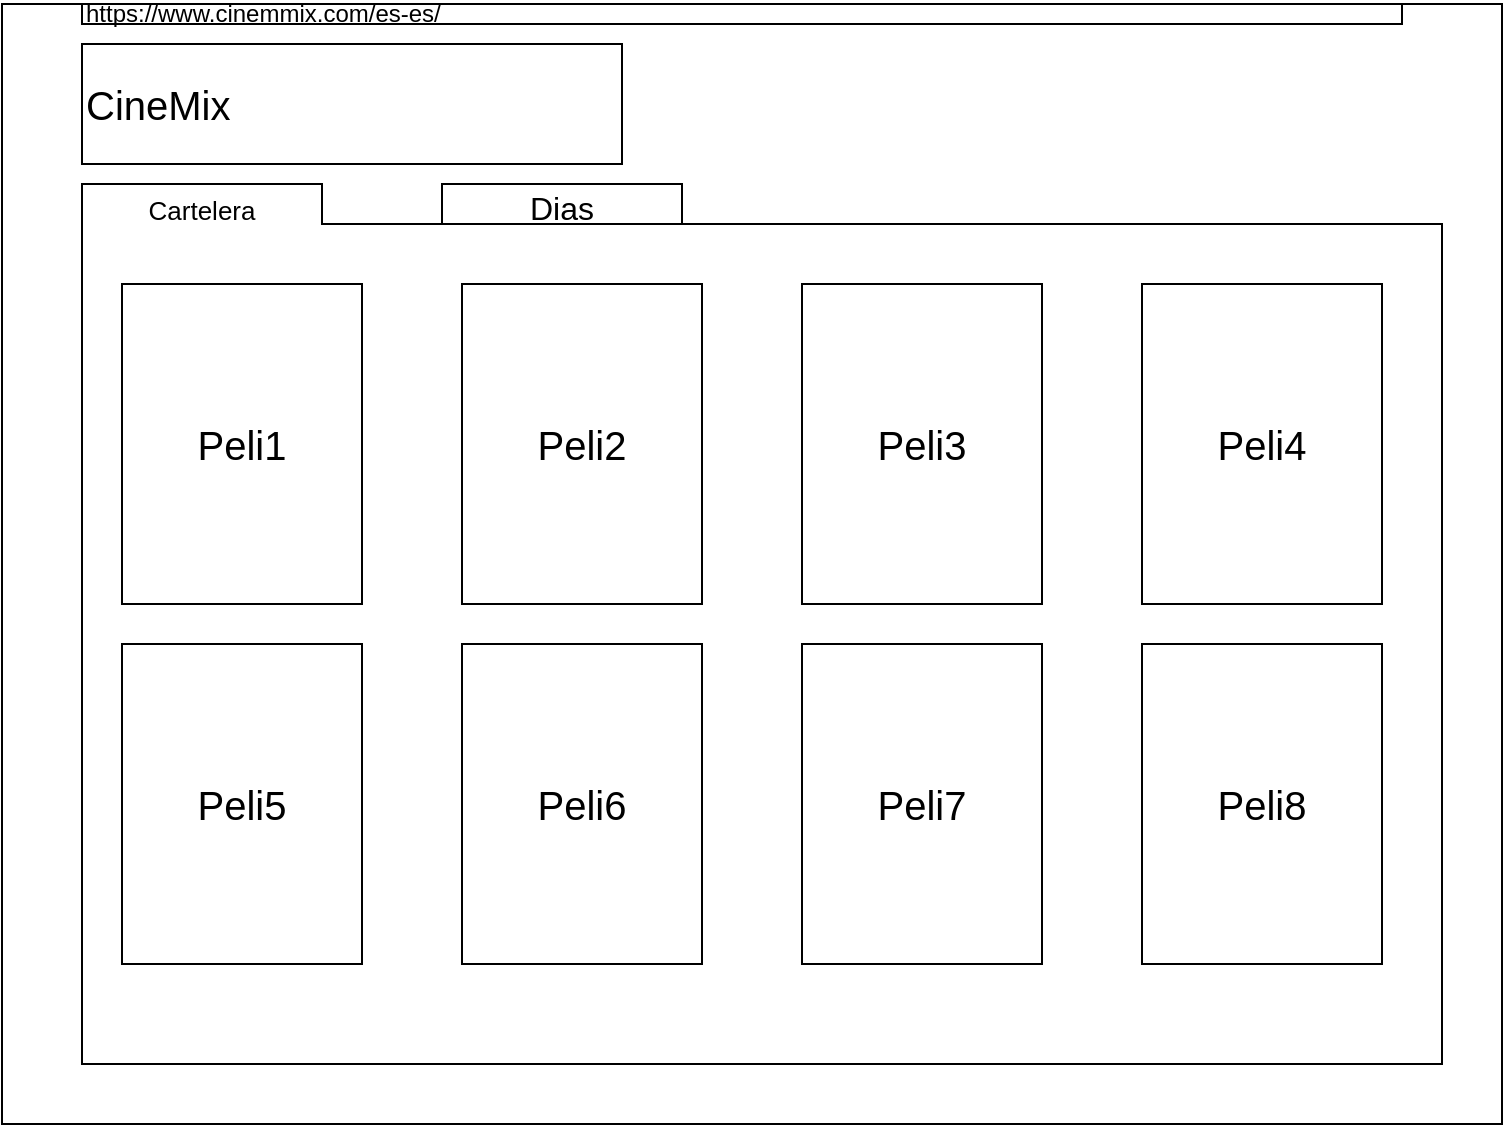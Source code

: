 <mxfile version="15.4.3" type="device"><diagram id="I40brak-GX1ZuIo1f9_D" name="Page-1"><mxGraphModel dx="1102" dy="582" grid="1" gridSize="10" guides="1" tooltips="1" connect="1" arrows="1" fold="1" page="1" pageScale="1" pageWidth="827" pageHeight="1169" math="0" shadow="0"><root><mxCell id="0"/><mxCell id="1" parent="0"/><mxCell id="CRTAXEQegeu3aWRLkeBW-2" value="" style="rounded=0;whiteSpace=wrap;html=1;" vertex="1" parent="1"><mxGeometry x="30" y="40" width="750" height="560" as="geometry"/></mxCell><mxCell id="CRTAXEQegeu3aWRLkeBW-4" value="https://www.cinemmix.com/es-es/" style="rounded=0;whiteSpace=wrap;html=1;align=left;" vertex="1" parent="1"><mxGeometry x="70" y="40" width="660" height="10" as="geometry"/></mxCell><mxCell id="CRTAXEQegeu3aWRLkeBW-6" value="&lt;font style=&quot;font-size: 20px&quot;&gt;CineMix&lt;/font&gt;" style="rounded=0;whiteSpace=wrap;html=1;fontSize=11;align=left;" vertex="1" parent="1"><mxGeometry x="70" y="60" width="270" height="60" as="geometry"/></mxCell><mxCell id="CRTAXEQegeu3aWRLkeBW-16" value="&lt;font style=&quot;font-size: 16px&quot;&gt;Dias&lt;/font&gt;" style="rounded=0;whiteSpace=wrap;html=1;fontSize=20;align=center;" vertex="1" parent="1"><mxGeometry x="250" y="130" width="120" height="20" as="geometry"/></mxCell><mxCell id="CRTAXEQegeu3aWRLkeBW-22" value="" style="shape=partialRectangle;whiteSpace=wrap;html=1;bottom=0;right=0;fillColor=none;fontSize=20;align=center;" vertex="1" parent="1"><mxGeometry x="70" y="130" width="120" height="20" as="geometry"/></mxCell><mxCell id="CRTAXEQegeu3aWRLkeBW-23" value="&lt;font style=&quot;font-size: 13px&quot;&gt;Cartelera&lt;/font&gt;" style="shape=partialRectangle;whiteSpace=wrap;html=1;top=0;bottom=0;fillColor=none;fontSize=20;align=center;" vertex="1" parent="1"><mxGeometry x="70" y="130" width="120" height="20" as="geometry"/></mxCell><mxCell id="CRTAXEQegeu3aWRLkeBW-24" value="" style="shape=partialRectangle;whiteSpace=wrap;html=1;right=0;top=0;bottom=0;fillColor=none;routingCenterX=-0.5;fontSize=20;align=center;" vertex="1" parent="1"><mxGeometry x="70" y="150" width="120" height="420" as="geometry"/></mxCell><mxCell id="CRTAXEQegeu3aWRLkeBW-25" value="" style="shape=partialRectangle;whiteSpace=wrap;html=1;top=0;left=0;fillColor=none;fontSize=20;align=center;" vertex="1" parent="1"><mxGeometry x="70" y="150" width="680" height="420" as="geometry"/></mxCell><mxCell id="CRTAXEQegeu3aWRLkeBW-27" value="" style="shape=partialRectangle;whiteSpace=wrap;html=1;right=0;top=0;bottom=0;fillColor=none;routingCenterX=-0.5;fontSize=13;align=center;direction=south;" vertex="1" parent="1"><mxGeometry x="190" y="150" width="560" height="120" as="geometry"/></mxCell><mxCell id="CRTAXEQegeu3aWRLkeBW-28" value="Peli1" style="rounded=0;whiteSpace=wrap;html=1;fontSize=20;align=center;" vertex="1" parent="1"><mxGeometry x="90" y="180" width="120" height="160" as="geometry"/></mxCell><mxCell id="CRTAXEQegeu3aWRLkeBW-29" value="Peli2" style="rounded=0;whiteSpace=wrap;html=1;fontSize=20;align=center;" vertex="1" parent="1"><mxGeometry x="260" y="180" width="120" height="160" as="geometry"/></mxCell><mxCell id="CRTAXEQegeu3aWRLkeBW-30" value="Peli3" style="rounded=0;whiteSpace=wrap;html=1;fontSize=20;align=center;" vertex="1" parent="1"><mxGeometry x="430" y="180" width="120" height="160" as="geometry"/></mxCell><mxCell id="CRTAXEQegeu3aWRLkeBW-31" value="Peli4" style="rounded=0;whiteSpace=wrap;html=1;fontSize=20;align=center;" vertex="1" parent="1"><mxGeometry x="600" y="180" width="120" height="160" as="geometry"/></mxCell><mxCell id="CRTAXEQegeu3aWRLkeBW-32" value="Peli5" style="rounded=0;whiteSpace=wrap;html=1;fontSize=20;align=center;" vertex="1" parent="1"><mxGeometry x="90" y="360" width="120" height="160" as="geometry"/></mxCell><mxCell id="CRTAXEQegeu3aWRLkeBW-33" value="Peli6" style="rounded=0;whiteSpace=wrap;html=1;fontSize=20;align=center;" vertex="1" parent="1"><mxGeometry x="260" y="360" width="120" height="160" as="geometry"/></mxCell><mxCell id="CRTAXEQegeu3aWRLkeBW-34" value="Peli7" style="rounded=0;whiteSpace=wrap;html=1;fontSize=20;align=center;" vertex="1" parent="1"><mxGeometry x="430" y="360" width="120" height="160" as="geometry"/></mxCell><mxCell id="CRTAXEQegeu3aWRLkeBW-35" value="Peli8" style="rounded=0;whiteSpace=wrap;html=1;fontSize=20;align=center;" vertex="1" parent="1"><mxGeometry x="600" y="360" width="120" height="160" as="geometry"/></mxCell></root></mxGraphModel></diagram></mxfile>